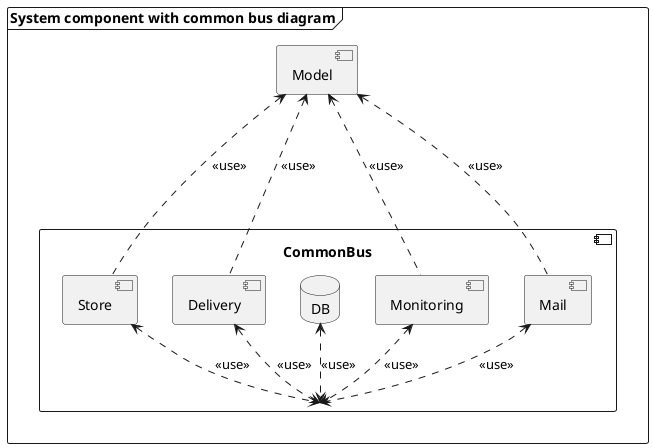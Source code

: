 @startuml "System component with common bus diagram"
frame "System component with common bus diagram"{

component CommonBus{
 [Store] <..> CommonBus: <<use>>
 [Delivery] <..> CommonBus: <<use>>
 [DB] <..> CommonBus: <<use>>
 [Monitoring] <..> CommonBus: <<use>>
 [Mail] <..> CommonBus: <<use>>
}

component Delivery {
}

component Model{
Model <... Store : <<use>>
Model <... Delivery: <<use>>
Model <... Monitoring: <<use>>
Model <... Mail: <<use>>
}

component Store {
}

database DB{
}

component Monitoring{
}

component Mail{
}

@enduml